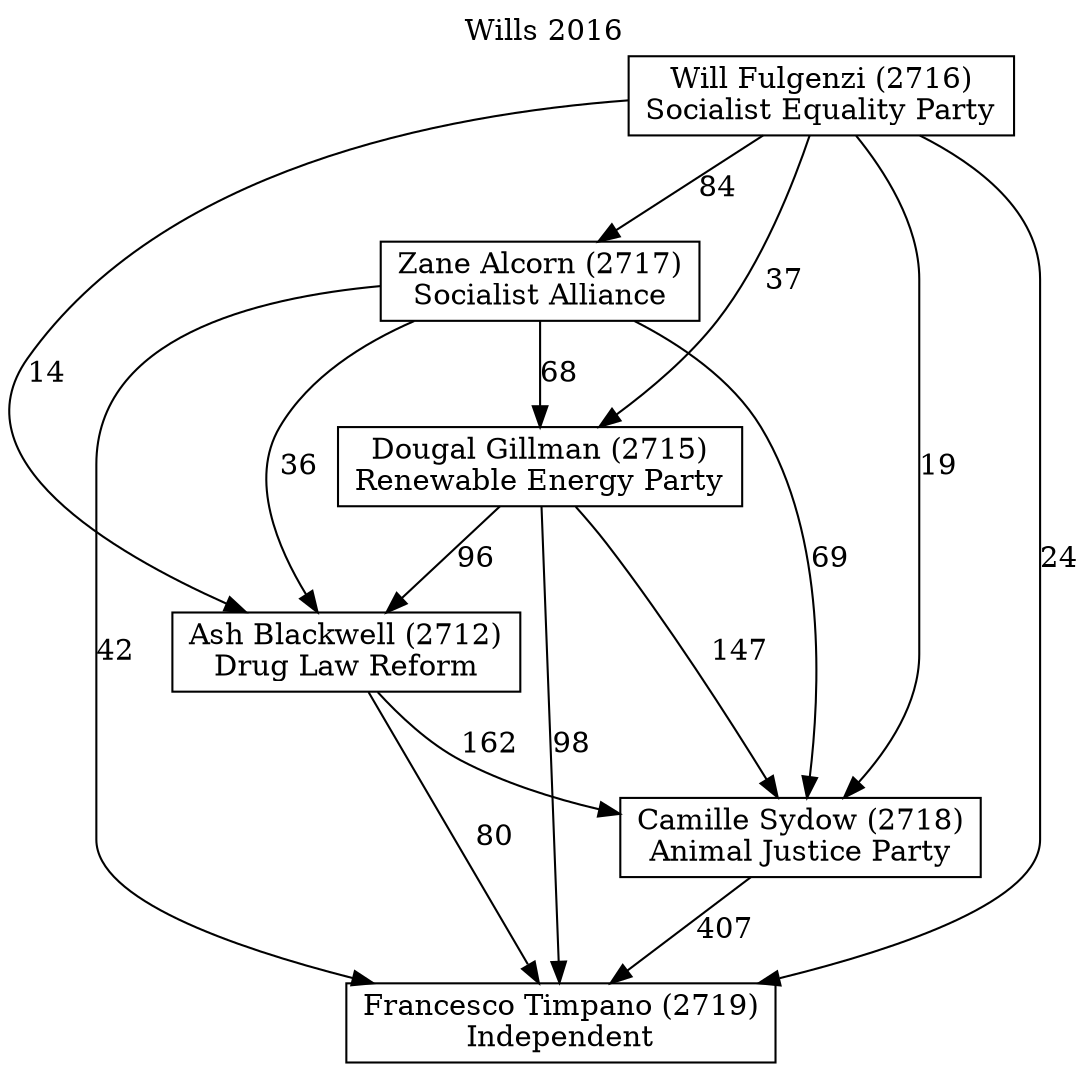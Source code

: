 // House preference flow
digraph "Francesco Timpano (2719)_Wills_2016" {
	graph [label="Wills 2016" labelloc=t mclimit=10]
	node [shape=box]
	"Camille Sydow (2718)" [label="Camille Sydow (2718)
Animal Justice Party"]
	"Ash Blackwell (2712)" [label="Ash Blackwell (2712)
Drug Law Reform"]
	"Zane Alcorn (2717)" [label="Zane Alcorn (2717)
Socialist Alliance"]
	"Francesco Timpano (2719)" [label="Francesco Timpano (2719)
Independent"]
	"Will Fulgenzi (2716)" [label="Will Fulgenzi (2716)
Socialist Equality Party"]
	"Dougal Gillman (2715)" [label="Dougal Gillman (2715)
Renewable Energy Party"]
	"Dougal Gillman (2715)" -> "Francesco Timpano (2719)" [label=98]
	"Will Fulgenzi (2716)" -> "Zane Alcorn (2717)" [label=84]
	"Will Fulgenzi (2716)" -> "Francesco Timpano (2719)" [label=24]
	"Dougal Gillman (2715)" -> "Ash Blackwell (2712)" [label=96]
	"Zane Alcorn (2717)" -> "Camille Sydow (2718)" [label=69]
	"Camille Sydow (2718)" -> "Francesco Timpano (2719)" [label=407]
	"Ash Blackwell (2712)" -> "Camille Sydow (2718)" [label=162]
	"Ash Blackwell (2712)" -> "Francesco Timpano (2719)" [label=80]
	"Will Fulgenzi (2716)" -> "Dougal Gillman (2715)" [label=37]
	"Zane Alcorn (2717)" -> "Dougal Gillman (2715)" [label=68]
	"Will Fulgenzi (2716)" -> "Ash Blackwell (2712)" [label=14]
	"Zane Alcorn (2717)" -> "Francesco Timpano (2719)" [label=42]
	"Dougal Gillman (2715)" -> "Camille Sydow (2718)" [label=147]
	"Will Fulgenzi (2716)" -> "Camille Sydow (2718)" [label=19]
	"Zane Alcorn (2717)" -> "Ash Blackwell (2712)" [label=36]
}

